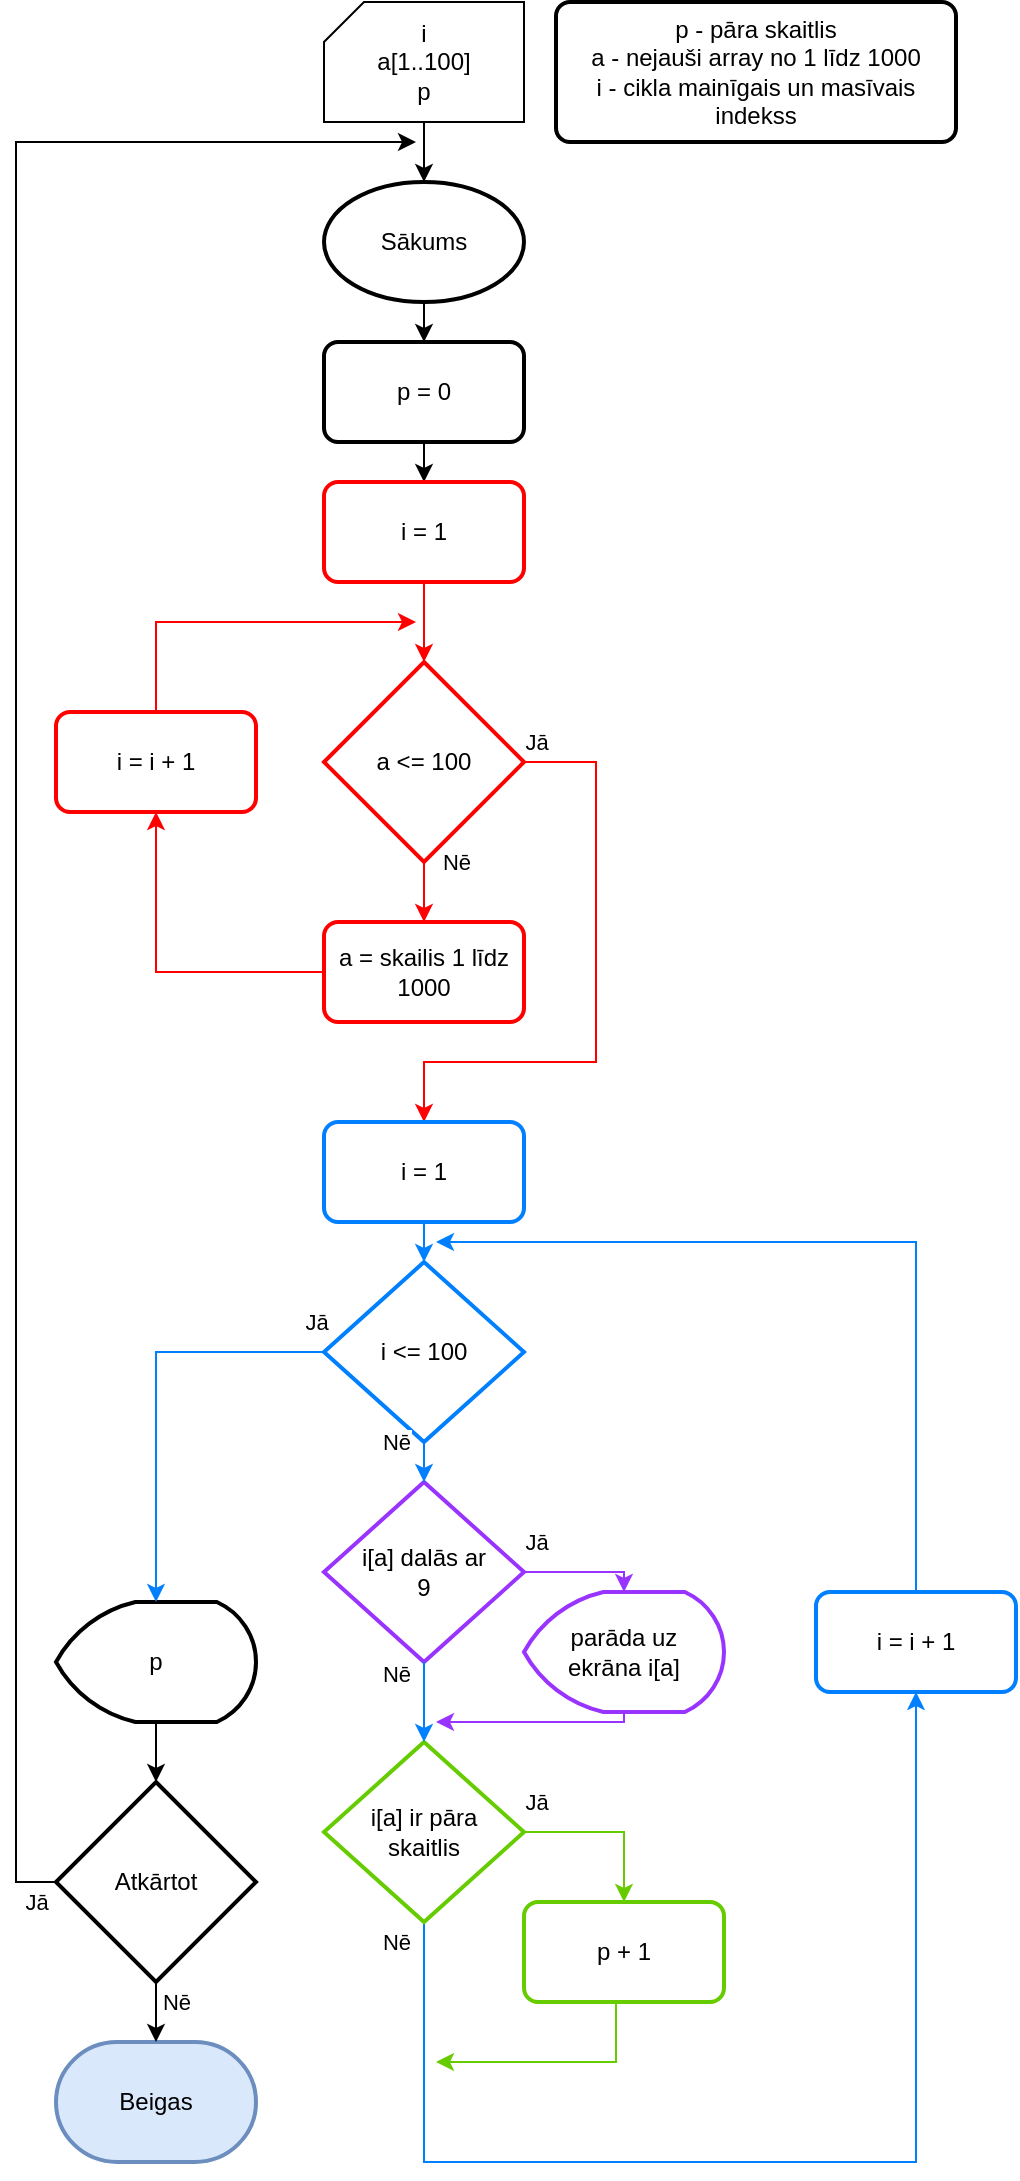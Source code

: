 <mxfile version="24.2.0" type="device">
  <diagram name="Page-1" id="nFZDgz2XNosulayt-yRJ">
    <mxGraphModel dx="359" dy="614" grid="1" gridSize="10" guides="1" tooltips="1" connect="1" arrows="1" fold="1" page="1" pageScale="1" pageWidth="827" pageHeight="1169" math="0" shadow="0">
      <root>
        <mxCell id="0" />
        <mxCell id="1" parent="0" />
        <mxCell id="WT4mAK6U79b-iUaoooP--1" value="i&lt;br&gt;a[1..100]&lt;br&gt;p" style="verticalLabelPosition=middle;verticalAlign=middle;html=1;shape=card;whiteSpace=wrap;size=20;arcSize=12;labelPosition=center;align=center;" parent="1" vertex="1">
          <mxGeometry x="364" y="30" width="100" height="60" as="geometry" />
        </mxCell>
        <mxCell id="WT4mAK6U79b-iUaoooP--5" style="edgeStyle=orthogonalEdgeStyle;rounded=0;orthogonalLoop=1;jettySize=auto;html=1;entryX=0.5;entryY=0;entryDx=0;entryDy=0;" parent="1" source="WT4mAK6U79b-iUaoooP--2" target="WT4mAK6U79b-iUaoooP--3" edge="1">
          <mxGeometry relative="1" as="geometry" />
        </mxCell>
        <mxCell id="WT4mAK6U79b-iUaoooP--2" value="Sākums" style="strokeWidth=2;html=1;shape=mxgraph.flowchart.start_1;whiteSpace=wrap;" parent="1" vertex="1">
          <mxGeometry x="364" y="120" width="100" height="60" as="geometry" />
        </mxCell>
        <mxCell id="WT4mAK6U79b-iUaoooP--6" style="edgeStyle=orthogonalEdgeStyle;rounded=0;orthogonalLoop=1;jettySize=auto;html=1;entryX=0.5;entryY=0;entryDx=0;entryDy=0;" parent="1" source="WT4mAK6U79b-iUaoooP--3" target="WT4mAK6U79b-iUaoooP--4" edge="1">
          <mxGeometry relative="1" as="geometry" />
        </mxCell>
        <mxCell id="WT4mAK6U79b-iUaoooP--3" value="p = 0" style="rounded=1;whiteSpace=wrap;html=1;absoluteArcSize=1;arcSize=14;strokeWidth=2;" parent="1" vertex="1">
          <mxGeometry x="364" y="200" width="100" height="50" as="geometry" />
        </mxCell>
        <mxCell id="WT4mAK6U79b-iUaoooP--4" value="i = 1" style="rounded=1;whiteSpace=wrap;html=1;absoluteArcSize=1;arcSize=14;strokeWidth=2;strokeColor=#FF0000;" parent="1" vertex="1">
          <mxGeometry x="364" y="270" width="100" height="50" as="geometry" />
        </mxCell>
        <mxCell id="WT4mAK6U79b-iUaoooP--10" value="Nē" style="edgeStyle=orthogonalEdgeStyle;rounded=0;orthogonalLoop=1;jettySize=auto;html=1;entryX=0.5;entryY=0;entryDx=0;entryDy=0;strokeColor=#FF0000;" parent="1" source="WT4mAK6U79b-iUaoooP--7" target="WT4mAK6U79b-iUaoooP--9" edge="1">
          <mxGeometry x="-1" y="16" relative="1" as="geometry">
            <mxPoint as="offset" />
          </mxGeometry>
        </mxCell>
        <mxCell id="WT4mAK6U79b-iUaoooP--14" value="Jā" style="edgeStyle=orthogonalEdgeStyle;rounded=0;orthogonalLoop=1;jettySize=auto;html=1;entryX=0.5;entryY=0;entryDx=0;entryDy=0;strokeColor=#FF0000;" parent="1" source="WT4mAK6U79b-iUaoooP--7" target="WT4mAK6U79b-iUaoooP--15" edge="1">
          <mxGeometry x="-0.96" y="10" relative="1" as="geometry">
            <mxPoint x="414" y="610" as="targetPoint" />
            <Array as="points">
              <mxPoint x="500" y="410" />
              <mxPoint x="500" y="560" />
              <mxPoint x="414" y="560" />
            </Array>
            <mxPoint as="offset" />
          </mxGeometry>
        </mxCell>
        <mxCell id="WT4mAK6U79b-iUaoooP--7" value="a &amp;lt;= 100" style="strokeWidth=2;html=1;shape=mxgraph.flowchart.decision;whiteSpace=wrap;strokeColor=#FF0000;" parent="1" vertex="1">
          <mxGeometry x="364" y="360" width="100" height="100" as="geometry" />
        </mxCell>
        <mxCell id="WT4mAK6U79b-iUaoooP--8" style="edgeStyle=orthogonalEdgeStyle;rounded=0;orthogonalLoop=1;jettySize=auto;html=1;entryX=0.5;entryY=0;entryDx=0;entryDy=0;entryPerimeter=0;strokeColor=#FF0000;" parent="1" source="WT4mAK6U79b-iUaoooP--4" target="WT4mAK6U79b-iUaoooP--7" edge="1">
          <mxGeometry relative="1" as="geometry" />
        </mxCell>
        <mxCell id="WT4mAK6U79b-iUaoooP--12" style="edgeStyle=orthogonalEdgeStyle;rounded=0;orthogonalLoop=1;jettySize=auto;html=1;entryX=0.5;entryY=1;entryDx=0;entryDy=0;strokeColor=#FF0000;" parent="1" source="WT4mAK6U79b-iUaoooP--9" target="WT4mAK6U79b-iUaoooP--11" edge="1">
          <mxGeometry relative="1" as="geometry" />
        </mxCell>
        <mxCell id="WT4mAK6U79b-iUaoooP--9" value="a = skailis 1 līdz 1000" style="rounded=1;whiteSpace=wrap;html=1;absoluteArcSize=1;arcSize=14;strokeWidth=2;strokeColor=#FF0000;" parent="1" vertex="1">
          <mxGeometry x="364" y="490" width="100" height="50" as="geometry" />
        </mxCell>
        <mxCell id="WT4mAK6U79b-iUaoooP--13" style="edgeStyle=orthogonalEdgeStyle;rounded=0;orthogonalLoop=1;jettySize=auto;html=1;strokeColor=#FF0000;" parent="1" source="WT4mAK6U79b-iUaoooP--11" edge="1">
          <mxGeometry relative="1" as="geometry">
            <mxPoint x="410" y="340" as="targetPoint" />
            <Array as="points">
              <mxPoint x="280" y="340" />
              <mxPoint x="410" y="340" />
            </Array>
          </mxGeometry>
        </mxCell>
        <mxCell id="WT4mAK6U79b-iUaoooP--11" value="i = i + 1" style="rounded=1;whiteSpace=wrap;html=1;absoluteArcSize=1;arcSize=14;strokeWidth=2;strokeColor=#FF0000;" parent="1" vertex="1">
          <mxGeometry x="230" y="385" width="100" height="50" as="geometry" />
        </mxCell>
        <mxCell id="WT4mAK6U79b-iUaoooP--15" value="i = 1" style="rounded=1;whiteSpace=wrap;html=1;absoluteArcSize=1;arcSize=14;strokeWidth=2;strokeColor=#007FFF;" parent="1" vertex="1">
          <mxGeometry x="364" y="590" width="100" height="50" as="geometry" />
        </mxCell>
        <mxCell id="WT4mAK6U79b-iUaoooP--16" style="edgeStyle=orthogonalEdgeStyle;rounded=0;orthogonalLoop=1;jettySize=auto;html=1;entryX=0.5;entryY=0;entryDx=0;entryDy=0;entryPerimeter=0;" parent="1" source="WT4mAK6U79b-iUaoooP--1" target="WT4mAK6U79b-iUaoooP--2" edge="1">
          <mxGeometry relative="1" as="geometry" />
        </mxCell>
        <mxCell id="WT4mAK6U79b-iUaoooP--17" value="i &amp;lt;= 100" style="strokeWidth=2;html=1;shape=mxgraph.flowchart.decision;whiteSpace=wrap;strokeColor=#007FFF;" parent="1" vertex="1">
          <mxGeometry x="364" y="660" width="100" height="90" as="geometry" />
        </mxCell>
        <mxCell id="WT4mAK6U79b-iUaoooP--18" style="edgeStyle=orthogonalEdgeStyle;rounded=0;orthogonalLoop=1;jettySize=auto;html=1;exitX=0.5;exitY=1;exitDx=0;exitDy=0;entryX=0.5;entryY=0;entryDx=0;entryDy=0;entryPerimeter=0;strokeColor=#007FFF;" parent="1" source="WT4mAK6U79b-iUaoooP--15" target="WT4mAK6U79b-iUaoooP--17" edge="1">
          <mxGeometry relative="1" as="geometry" />
        </mxCell>
        <mxCell id="WT4mAK6U79b-iUaoooP--19" value="i[a] dalās ar&lt;br&gt;9" style="strokeWidth=2;html=1;shape=mxgraph.flowchart.decision;whiteSpace=wrap;strokeColor=#9933FF;" parent="1" vertex="1">
          <mxGeometry x="364" y="770" width="100" height="90" as="geometry" />
        </mxCell>
        <mxCell id="WT4mAK6U79b-iUaoooP--20" value="p" style="strokeWidth=2;html=1;shape=mxgraph.flowchart.display;whiteSpace=wrap;" parent="1" vertex="1">
          <mxGeometry x="230" y="830" width="100" height="60" as="geometry" />
        </mxCell>
        <mxCell id="WT4mAK6U79b-iUaoooP--23" value="Jā" style="edgeStyle=orthogonalEdgeStyle;rounded=0;orthogonalLoop=1;jettySize=auto;html=1;exitX=0;exitY=0.5;exitDx=0;exitDy=0;exitPerimeter=0;" parent="1" source="WT4mAK6U79b-iUaoooP--21" edge="1">
          <mxGeometry x="-0.982" y="10" relative="1" as="geometry">
            <mxPoint x="410" y="100" as="targetPoint" />
            <Array as="points">
              <mxPoint x="210" y="970" />
              <mxPoint x="210" y="100" />
            </Array>
            <mxPoint as="offset" />
          </mxGeometry>
        </mxCell>
        <mxCell id="WT4mAK6U79b-iUaoooP--21" value="Atkārtot" style="strokeWidth=2;html=1;shape=mxgraph.flowchart.decision;whiteSpace=wrap;" parent="1" vertex="1">
          <mxGeometry x="230" y="920" width="100" height="100" as="geometry" />
        </mxCell>
        <mxCell id="WT4mAK6U79b-iUaoooP--22" value="Beigas" style="strokeWidth=2;html=1;shape=mxgraph.flowchart.terminator;whiteSpace=wrap;fillColor=#dae8fc;strokeColor=#6c8ebf;" parent="1" vertex="1">
          <mxGeometry x="230" y="1050" width="100" height="60" as="geometry" />
        </mxCell>
        <mxCell id="WT4mAK6U79b-iUaoooP--25" value="Nē" style="edgeStyle=orthogonalEdgeStyle;rounded=0;orthogonalLoop=1;jettySize=auto;html=1;entryX=0.5;entryY=0;entryDx=0;entryDy=0;entryPerimeter=0;" parent="1" source="WT4mAK6U79b-iUaoooP--21" target="WT4mAK6U79b-iUaoooP--22" edge="1">
          <mxGeometry x="0.2" y="10" relative="1" as="geometry">
            <mxPoint as="offset" />
          </mxGeometry>
        </mxCell>
        <mxCell id="WT4mAK6U79b-iUaoooP--26" style="edgeStyle=orthogonalEdgeStyle;rounded=0;orthogonalLoop=1;jettySize=auto;html=1;entryX=0.5;entryY=0;entryDx=0;entryDy=0;entryPerimeter=0;" parent="1" source="WT4mAK6U79b-iUaoooP--20" target="WT4mAK6U79b-iUaoooP--21" edge="1">
          <mxGeometry relative="1" as="geometry" />
        </mxCell>
        <mxCell id="WT4mAK6U79b-iUaoooP--27" value="Jā" style="edgeStyle=orthogonalEdgeStyle;rounded=0;orthogonalLoop=1;jettySize=auto;html=1;entryX=0.5;entryY=0;entryDx=0;entryDy=0;entryPerimeter=0;strokeColor=#007FFF;" parent="1" source="WT4mAK6U79b-iUaoooP--17" target="WT4mAK6U79b-iUaoooP--20" edge="1">
          <mxGeometry x="-0.964" y="-15" relative="1" as="geometry">
            <mxPoint as="offset" />
          </mxGeometry>
        </mxCell>
        <mxCell id="WT4mAK6U79b-iUaoooP--38" style="edgeStyle=orthogonalEdgeStyle;rounded=0;orthogonalLoop=1;jettySize=auto;html=1;strokeColor=#9933FF;exitX=0.5;exitY=1;exitDx=0;exitDy=0;exitPerimeter=0;" parent="1" source="WT4mAK6U79b-iUaoooP--28" edge="1">
          <mxGeometry relative="1" as="geometry">
            <mxPoint x="420" y="890" as="targetPoint" />
            <Array as="points">
              <mxPoint x="480" y="890" />
              <mxPoint x="480" y="890" />
            </Array>
          </mxGeometry>
        </mxCell>
        <mxCell id="WT4mAK6U79b-iUaoooP--28" value="parāda uz &lt;br&gt;ekrāna i[a]" style="strokeWidth=2;html=1;shape=mxgraph.flowchart.display;whiteSpace=wrap;strokeColor=#9933FF;" parent="1" vertex="1">
          <mxGeometry x="464" y="825" width="100" height="60" as="geometry" />
        </mxCell>
        <mxCell id="WT4mAK6U79b-iUaoooP--31" value="Nē" style="edgeStyle=orthogonalEdgeStyle;rounded=0;orthogonalLoop=1;jettySize=auto;html=1;entryX=0.5;entryY=0;entryDx=0;entryDy=0;entryPerimeter=0;strokeColor=#007FFF;" parent="1" source="WT4mAK6U79b-iUaoooP--17" target="WT4mAK6U79b-iUaoooP--19" edge="1">
          <mxGeometry x="0.333" y="-14" relative="1" as="geometry">
            <mxPoint as="offset" />
          </mxGeometry>
        </mxCell>
        <mxCell id="WT4mAK6U79b-iUaoooP--42" style="edgeStyle=orthogonalEdgeStyle;rounded=0;orthogonalLoop=1;jettySize=auto;html=1;strokeColor=#66CC00;" parent="1" source="WT4mAK6U79b-iUaoooP--32" edge="1">
          <mxGeometry relative="1" as="geometry">
            <mxPoint x="420" y="1060" as="targetPoint" />
            <Array as="points">
              <mxPoint x="510" y="1060" />
            </Array>
          </mxGeometry>
        </mxCell>
        <mxCell id="WT4mAK6U79b-iUaoooP--32" value="p + 1" style="rounded=1;whiteSpace=wrap;html=1;absoluteArcSize=1;arcSize=14;strokeWidth=2;strokeColor=#66CC00;" parent="1" vertex="1">
          <mxGeometry x="464" y="980" width="100" height="50" as="geometry" />
        </mxCell>
        <mxCell id="WT4mAK6U79b-iUaoooP--33" value="Jā" style="edgeStyle=orthogonalEdgeStyle;rounded=0;orthogonalLoop=1;jettySize=auto;html=1;entryX=0.5;entryY=0;entryDx=0;entryDy=0;entryPerimeter=0;strokeColor=#9933FF;exitX=1;exitY=0.5;exitDx=0;exitDy=0;exitPerimeter=0;" parent="1" source="WT4mAK6U79b-iUaoooP--19" target="WT4mAK6U79b-iUaoooP--28" edge="1">
          <mxGeometry x="-0.816" y="15" relative="1" as="geometry">
            <Array as="points">
              <mxPoint x="514" y="815" />
            </Array>
            <mxPoint as="offset" />
          </mxGeometry>
        </mxCell>
        <mxCell id="WT4mAK6U79b-iUaoooP--39" value="Jā" style="edgeStyle=orthogonalEdgeStyle;rounded=0;orthogonalLoop=1;jettySize=auto;html=1;exitX=1;exitY=0.5;exitDx=0;exitDy=0;exitPerimeter=0;entryX=0.5;entryY=0;entryDx=0;entryDy=0;strokeColor=#66CC00;" parent="1" source="WT4mAK6U79b-iUaoooP--34" target="WT4mAK6U79b-iUaoooP--32" edge="1">
          <mxGeometry x="-0.874" y="15" relative="1" as="geometry">
            <mxPoint as="offset" />
          </mxGeometry>
        </mxCell>
        <mxCell id="WT4mAK6U79b-iUaoooP--41" value="Nē" style="edgeStyle=orthogonalEdgeStyle;rounded=0;orthogonalLoop=1;jettySize=auto;html=1;entryX=0.5;entryY=1;entryDx=0;entryDy=0;strokeColor=#007FFF;" parent="1" source="WT4mAK6U79b-iUaoooP--34" target="WT4mAK6U79b-iUaoooP--40" edge="1">
          <mxGeometry x="-0.968" y="-14" relative="1" as="geometry">
            <Array as="points">
              <mxPoint x="414" y="1110" />
              <mxPoint x="660" y="1110" />
            </Array>
            <mxPoint as="offset" />
          </mxGeometry>
        </mxCell>
        <mxCell id="WT4mAK6U79b-iUaoooP--34" value="i[a] ir pāra&lt;br&gt;skaitlis" style="strokeWidth=2;html=1;shape=mxgraph.flowchart.decision;whiteSpace=wrap;strokeColor=#66CC00;" parent="1" vertex="1">
          <mxGeometry x="364" y="900" width="100" height="90" as="geometry" />
        </mxCell>
        <mxCell id="WT4mAK6U79b-iUaoooP--36" value="Nē" style="edgeStyle=orthogonalEdgeStyle;rounded=0;orthogonalLoop=1;jettySize=auto;html=1;entryX=0.5;entryY=0;entryDx=0;entryDy=0;entryPerimeter=0;strokeColor=#007FFF;" parent="1" source="WT4mAK6U79b-iUaoooP--19" target="WT4mAK6U79b-iUaoooP--34" edge="1">
          <mxGeometry x="-0.714" y="-14" relative="1" as="geometry">
            <mxPoint as="offset" />
          </mxGeometry>
        </mxCell>
        <mxCell id="WT4mAK6U79b-iUaoooP--43" style="edgeStyle=orthogonalEdgeStyle;rounded=0;orthogonalLoop=1;jettySize=auto;html=1;strokeColor=#007FFF;" parent="1" source="WT4mAK6U79b-iUaoooP--40" edge="1">
          <mxGeometry relative="1" as="geometry">
            <mxPoint x="420" y="650" as="targetPoint" />
            <Array as="points">
              <mxPoint x="660" y="650" />
            </Array>
          </mxGeometry>
        </mxCell>
        <mxCell id="WT4mAK6U79b-iUaoooP--40" value="i = i + 1" style="rounded=1;whiteSpace=wrap;html=1;absoluteArcSize=1;arcSize=14;strokeWidth=2;strokeColor=#007FFF;" parent="1" vertex="1">
          <mxGeometry x="610" y="825" width="100" height="50" as="geometry" />
        </mxCell>
        <mxCell id="WT4mAK6U79b-iUaoooP--44" value="p - pāra skaitlis&lt;br&gt;a - nejauši array no 1 līdz 1000&lt;br&gt;i - cikla mainīgais un masīvais indekss" style="rounded=1;whiteSpace=wrap;html=1;absoluteArcSize=1;arcSize=14;strokeWidth=2;" parent="1" vertex="1">
          <mxGeometry x="480" y="30" width="200" height="70" as="geometry" />
        </mxCell>
      </root>
    </mxGraphModel>
  </diagram>
</mxfile>
